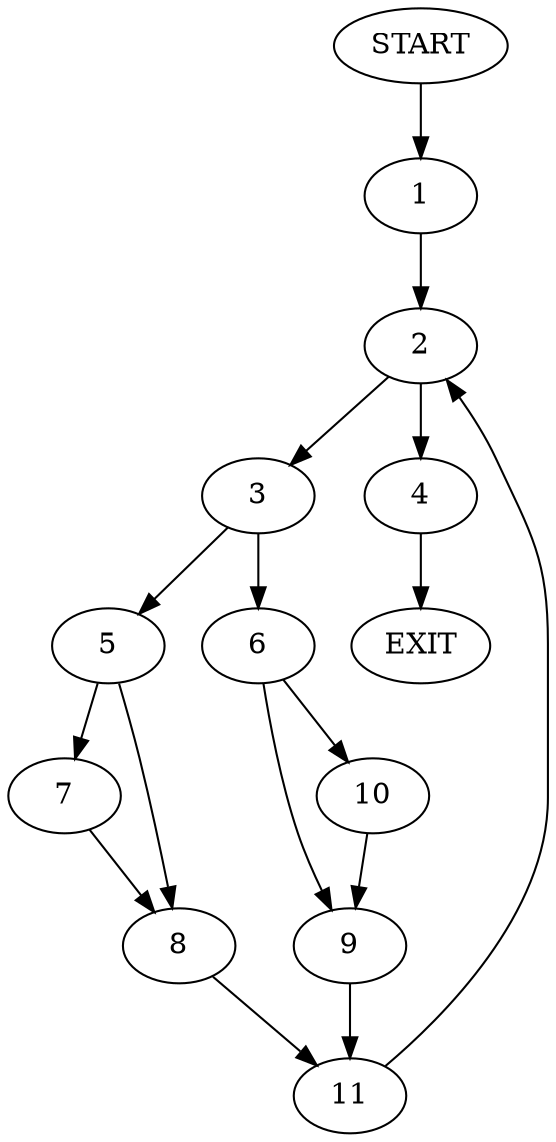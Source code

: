 digraph {
0 [label="START"]
12 [label="EXIT"]
0 -> 1
1 -> 2
2 -> 3
2 -> 4
3 -> 5
3 -> 6
4 -> 12
5 -> 7
5 -> 8
6 -> 9
6 -> 10
8 -> 11
7 -> 8
11 -> 2
9 -> 11
10 -> 9
}
